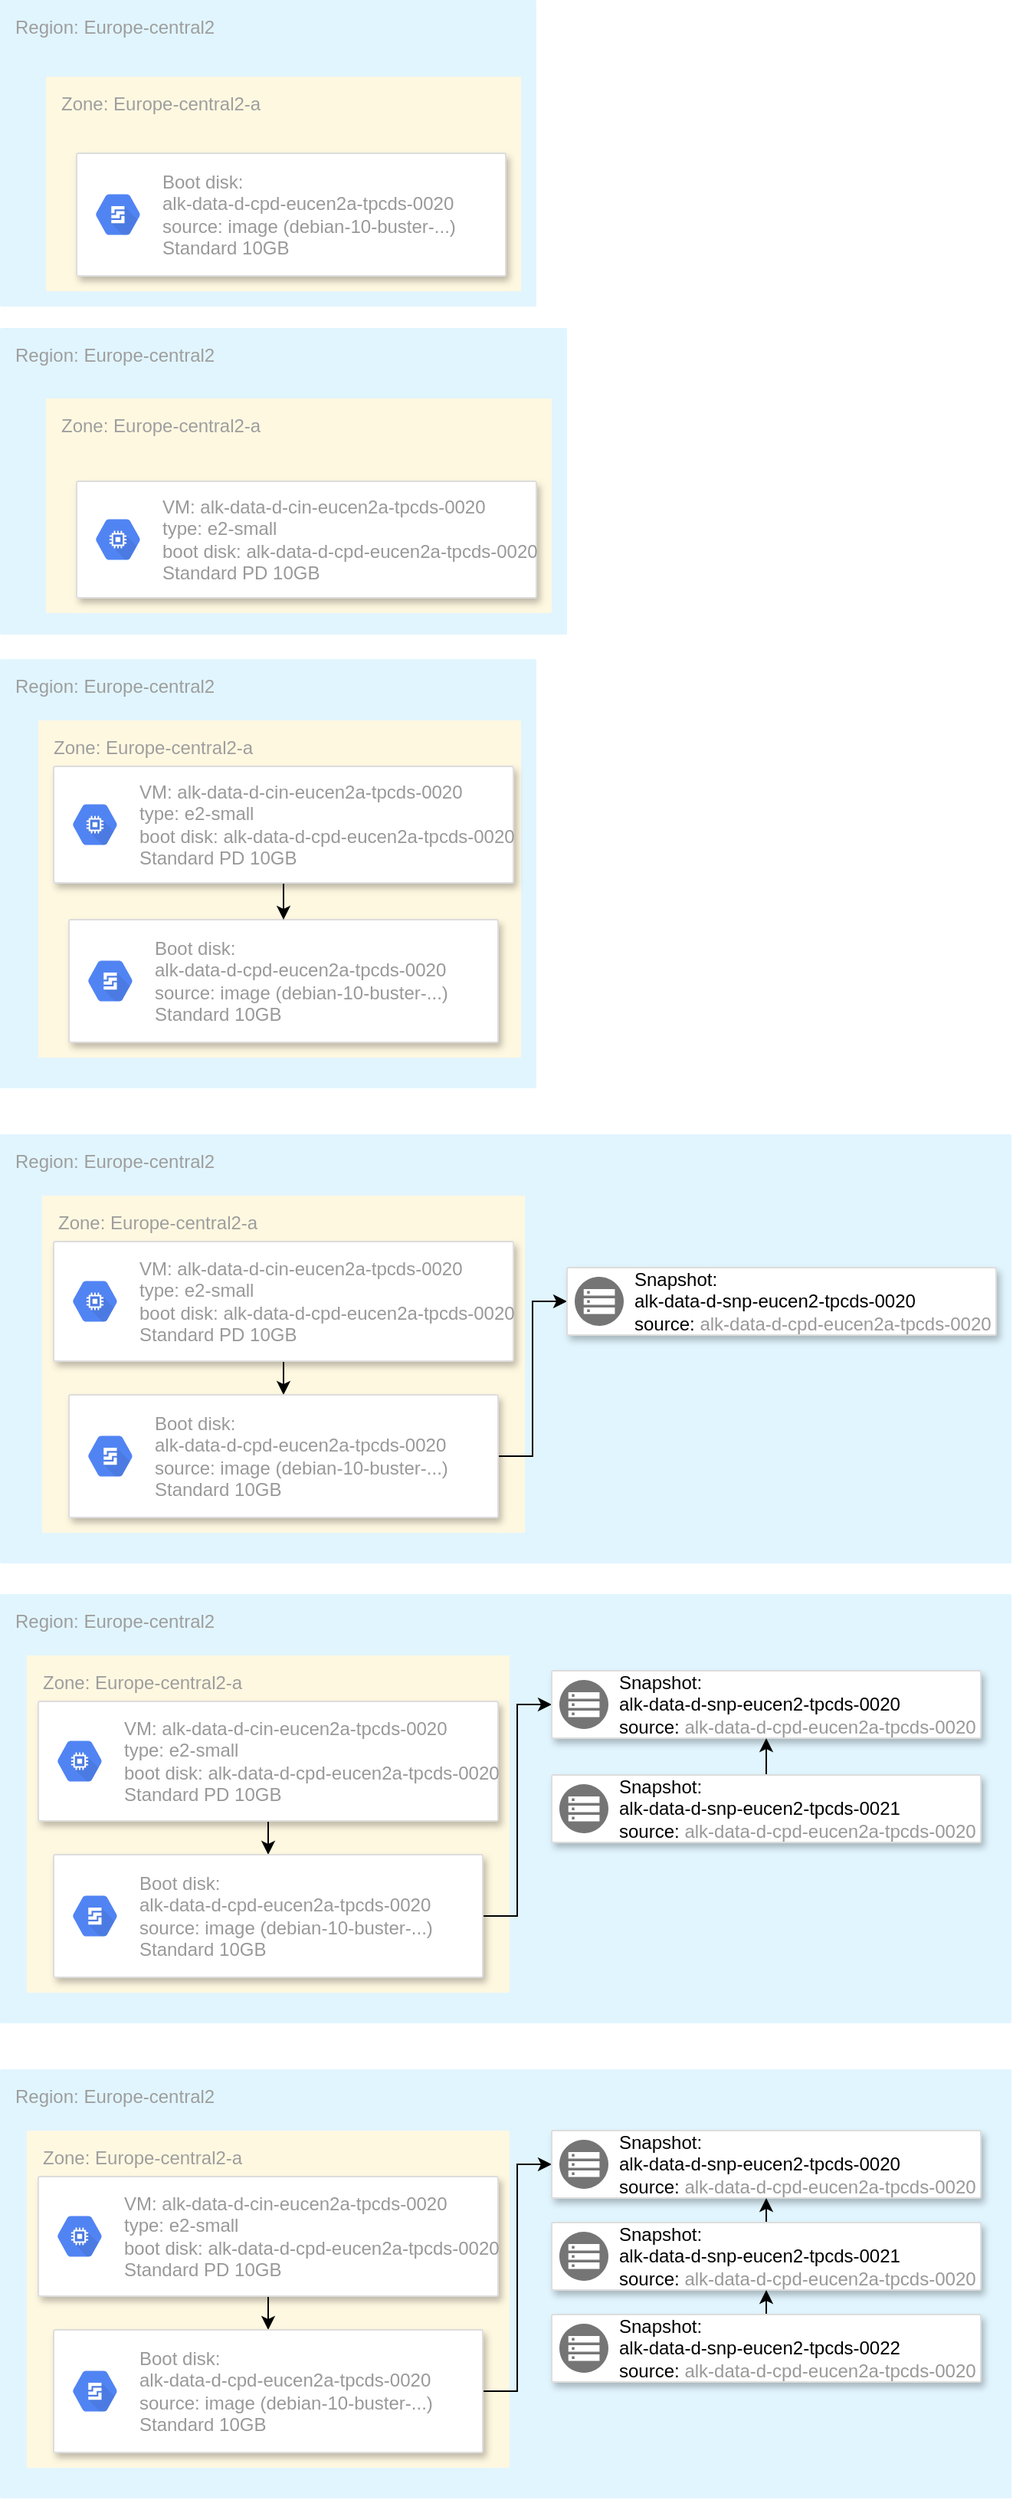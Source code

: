 <mxfile version="15.8.2" type="github">
  <diagram id="d1ab7348-05c3-a1e3-ca4d-12c340fd6b49" name="Page-1">
    <mxGraphModel dx="788" dy="430" grid="1" gridSize="10" guides="1" tooltips="1" connect="1" arrows="1" fold="1" page="1" pageScale="1" pageWidth="1169" pageHeight="827" background="none" math="0" shadow="0">
      <root>
        <mxCell id="0" />
        <mxCell id="1" parent="0" />
        <mxCell id="NmNOA1FG8dGIZ1jW33ae-191" value="Region: Europe-central2" style="sketch=0;points=[[0,0,0],[0.25,0,0],[0.5,0,0],[0.75,0,0],[1,0,0],[1,0.25,0],[1,0.5,0],[1,0.75,0],[1,1,0],[0.75,1,0],[0.5,1,0],[0.25,1,0],[0,1,0],[0,0.75,0],[0,0.5,0],[0,0.25,0]];rounded=1;absoluteArcSize=1;arcSize=2;html=1;strokeColor=none;gradientColor=none;shadow=0;dashed=0;fontSize=12;fontColor=#9E9E9E;align=left;verticalAlign=top;spacing=10;spacingTop=-4;fillColor=#E1F5FE;" vertex="1" parent="1">
          <mxGeometry x="20" y="100" width="350" height="200" as="geometry" />
        </mxCell>
        <mxCell id="NmNOA1FG8dGIZ1jW33ae-192" value="Zone: Europe-central2-a" style="sketch=0;points=[[0,0,0],[0.25,0,0],[0.5,0,0],[0.75,0,0],[1,0,0],[1,0.25,0],[1,0.5,0],[1,0.75,0],[1,1,0],[0.75,1,0],[0.5,1,0],[0.25,1,0],[0,1,0],[0,0.75,0],[0,0.5,0],[0,0.25,0]];rounded=1;absoluteArcSize=1;arcSize=2;html=1;strokeColor=none;gradientColor=none;shadow=0;dashed=0;fontSize=12;fontColor=#9E9E9E;align=left;verticalAlign=top;spacing=10;spacingTop=-4;fillColor=#FFF8E1;" vertex="1" parent="1">
          <mxGeometry x="50" y="150" width="310" height="140" as="geometry" />
        </mxCell>
        <mxCell id="NmNOA1FG8dGIZ1jW33ae-196" value="" style="strokeColor=#dddddd;shadow=1;strokeWidth=1;rounded=1;absoluteArcSize=1;arcSize=2;" vertex="1" parent="1">
          <mxGeometry x="70" y="200" width="280" height="80" as="geometry" />
        </mxCell>
        <mxCell id="NmNOA1FG8dGIZ1jW33ae-197" value="Boot disk:&lt;br&gt;alk-data-d-cpd-eucen2a-tpcds-0020&lt;br&gt;source: image (debian-10-buster-...)&lt;br&gt;Standard 10GB" style="sketch=0;dashed=0;connectable=0;html=1;fillColor=#5184F3;strokeColor=none;shape=mxgraph.gcp2.hexIcon;prIcon=persistent_disk;part=1;labelPosition=right;verticalLabelPosition=middle;align=left;verticalAlign=middle;spacingLeft=5;fontColor=#999999;fontSize=12;" vertex="1" parent="NmNOA1FG8dGIZ1jW33ae-196">
          <mxGeometry y="0.5" width="44" height="39" relative="1" as="geometry">
            <mxPoint x="5" y="-19.5" as="offset" />
          </mxGeometry>
        </mxCell>
        <mxCell id="NmNOA1FG8dGIZ1jW33ae-198" value="Region: Europe-central2" style="sketch=0;points=[[0,0,0],[0.25,0,0],[0.5,0,0],[0.75,0,0],[1,0,0],[1,0.25,0],[1,0.5,0],[1,0.75,0],[1,1,0],[0.75,1,0],[0.5,1,0],[0.25,1,0],[0,1,0],[0,0.75,0],[0,0.5,0],[0,0.25,0]];rounded=1;absoluteArcSize=1;arcSize=2;html=1;strokeColor=none;gradientColor=none;shadow=0;dashed=0;fontSize=12;fontColor=#9E9E9E;align=left;verticalAlign=top;spacing=10;spacingTop=-4;fillColor=#E1F5FE;" vertex="1" parent="1">
          <mxGeometry x="20" y="314" width="370" height="200" as="geometry" />
        </mxCell>
        <mxCell id="NmNOA1FG8dGIZ1jW33ae-199" value="Zone: Europe-central2-a" style="sketch=0;points=[[0,0,0],[0.25,0,0],[0.5,0,0],[0.75,0,0],[1,0,0],[1,0.25,0],[1,0.5,0],[1,0.75,0],[1,1,0],[0.75,1,0],[0.5,1,0],[0.25,1,0],[0,1,0],[0,0.75,0],[0,0.5,0],[0,0.25,0]];rounded=1;absoluteArcSize=1;arcSize=2;html=1;strokeColor=none;gradientColor=none;shadow=0;dashed=0;fontSize=12;fontColor=#9E9E9E;align=left;verticalAlign=top;spacing=10;spacingTop=-4;fillColor=#FFF8E1;" vertex="1" parent="1">
          <mxGeometry x="50" y="360" width="330" height="140" as="geometry" />
        </mxCell>
        <mxCell id="NmNOA1FG8dGIZ1jW33ae-201" value="" style="strokeColor=#dddddd;shadow=1;strokeWidth=1;rounded=1;absoluteArcSize=1;arcSize=2;" vertex="1" parent="1">
          <mxGeometry x="70" y="414" width="300" height="76" as="geometry" />
        </mxCell>
        <mxCell id="NmNOA1FG8dGIZ1jW33ae-202" value="VM: alk-data-d-cin-eucen2a-tpcds-0020&lt;br&gt;type: e2-small&lt;br&gt;boot disk:&amp;nbsp;alk-data-d-cpd-eucen2a-tpcds-0020&lt;br&gt;Standard PD 10GB" style="sketch=0;dashed=0;connectable=0;html=1;fillColor=#5184F3;strokeColor=none;shape=mxgraph.gcp2.hexIcon;prIcon=compute_engine;part=1;labelPosition=right;verticalLabelPosition=middle;align=left;verticalAlign=middle;spacingLeft=5;fontColor=#999999;fontSize=12;" vertex="1" parent="NmNOA1FG8dGIZ1jW33ae-201">
          <mxGeometry y="0.5" width="44" height="39" relative="1" as="geometry">
            <mxPoint x="5" y="-19.5" as="offset" />
          </mxGeometry>
        </mxCell>
        <mxCell id="NmNOA1FG8dGIZ1jW33ae-203" value="Region: Europe-central2" style="sketch=0;points=[[0,0,0],[0.25,0,0],[0.5,0,0],[0.75,0,0],[1,0,0],[1,0.25,0],[1,0.5,0],[1,0.75,0],[1,1,0],[0.75,1,0],[0.5,1,0],[0.25,1,0],[0,1,0],[0,0.75,0],[0,0.5,0],[0,0.25,0]];rounded=1;absoluteArcSize=1;arcSize=2;html=1;strokeColor=none;gradientColor=none;shadow=0;dashed=0;fontSize=12;fontColor=#9E9E9E;align=left;verticalAlign=top;spacing=10;spacingTop=-4;fillColor=#E1F5FE;" vertex="1" parent="1">
          <mxGeometry x="20" y="530" width="350" height="280" as="geometry" />
        </mxCell>
        <mxCell id="NmNOA1FG8dGIZ1jW33ae-204" value="Zone: Europe-central2-a" style="sketch=0;points=[[0,0,0],[0.25,0,0],[0.5,0,0],[0.75,0,0],[1,0,0],[1,0.25,0],[1,0.5,0],[1,0.75,0],[1,1,0],[0.75,1,0],[0.5,1,0],[0.25,1,0],[0,1,0],[0,0.75,0],[0,0.5,0],[0,0.25,0]];rounded=1;absoluteArcSize=1;arcSize=2;html=1;strokeColor=none;gradientColor=none;shadow=0;dashed=0;fontSize=12;fontColor=#9E9E9E;align=left;verticalAlign=top;spacing=10;spacingTop=-4;fillColor=#FFF8E1;" vertex="1" parent="1">
          <mxGeometry x="45" y="570" width="315" height="220" as="geometry" />
        </mxCell>
        <mxCell id="NmNOA1FG8dGIZ1jW33ae-207" value="" style="strokeColor=#dddddd;shadow=1;strokeWidth=1;rounded=1;absoluteArcSize=1;arcSize=2;" vertex="1" parent="1">
          <mxGeometry x="65" y="700" width="280" height="80" as="geometry" />
        </mxCell>
        <mxCell id="NmNOA1FG8dGIZ1jW33ae-208" value="Boot disk:&lt;br&gt;alk-data-d-cpd-eucen2a-tpcds-0020&lt;br&gt;source: image (debian-10-buster-...)&lt;br&gt;Standard 10GB" style="sketch=0;dashed=0;connectable=0;html=1;fillColor=#5184F3;strokeColor=none;shape=mxgraph.gcp2.hexIcon;prIcon=persistent_disk;part=1;labelPosition=right;verticalLabelPosition=middle;align=left;verticalAlign=middle;spacingLeft=5;fontColor=#999999;fontSize=12;" vertex="1" parent="NmNOA1FG8dGIZ1jW33ae-207">
          <mxGeometry y="0.5" width="44" height="39" relative="1" as="geometry">
            <mxPoint x="5" y="-19.5" as="offset" />
          </mxGeometry>
        </mxCell>
        <mxCell id="NmNOA1FG8dGIZ1jW33ae-211" style="edgeStyle=orthogonalEdgeStyle;rounded=0;orthogonalLoop=1;jettySize=auto;html=1;exitX=0.5;exitY=1;exitDx=0;exitDy=0;entryX=0.5;entryY=0;entryDx=0;entryDy=0;" edge="1" parent="1" source="NmNOA1FG8dGIZ1jW33ae-209" target="NmNOA1FG8dGIZ1jW33ae-207">
          <mxGeometry relative="1" as="geometry" />
        </mxCell>
        <mxCell id="NmNOA1FG8dGIZ1jW33ae-209" value="" style="strokeColor=#dddddd;shadow=1;strokeWidth=1;rounded=1;absoluteArcSize=1;arcSize=2;" vertex="1" parent="1">
          <mxGeometry x="55" y="600" width="300" height="76" as="geometry" />
        </mxCell>
        <mxCell id="NmNOA1FG8dGIZ1jW33ae-210" value="VM: alk-data-d-cin-eucen2a-tpcds-0020&lt;br&gt;type: e2-small&lt;br&gt;boot disk:&amp;nbsp;alk-data-d-cpd-eucen2a-tpcds-0020&lt;br&gt;Standard PD 10GB" style="sketch=0;dashed=0;connectable=0;html=1;fillColor=#5184F3;strokeColor=none;shape=mxgraph.gcp2.hexIcon;prIcon=compute_engine;part=1;labelPosition=right;verticalLabelPosition=middle;align=left;verticalAlign=middle;spacingLeft=5;fontColor=#999999;fontSize=12;" vertex="1" parent="NmNOA1FG8dGIZ1jW33ae-209">
          <mxGeometry y="0.5" width="44" height="39" relative="1" as="geometry">
            <mxPoint x="5" y="-19.5" as="offset" />
          </mxGeometry>
        </mxCell>
        <mxCell id="NmNOA1FG8dGIZ1jW33ae-212" value="Region: Europe-central2" style="sketch=0;points=[[0,0,0],[0.25,0,0],[0.5,0,0],[0.75,0,0],[1,0,0],[1,0.25,0],[1,0.5,0],[1,0.75,0],[1,1,0],[0.75,1,0],[0.5,1,0],[0.25,1,0],[0,1,0],[0,0.75,0],[0,0.5,0],[0,0.25,0]];rounded=1;absoluteArcSize=1;arcSize=2;html=1;strokeColor=none;gradientColor=none;shadow=0;dashed=0;fontSize=12;fontColor=#9E9E9E;align=left;verticalAlign=top;spacing=10;spacingTop=-4;fillColor=#E1F5FE;" vertex="1" parent="1">
          <mxGeometry x="20" y="840" width="660" height="280" as="geometry" />
        </mxCell>
        <mxCell id="NmNOA1FG8dGIZ1jW33ae-213" value="Zone: Europe-central2-a" style="sketch=0;points=[[0,0,0],[0.25,0,0],[0.5,0,0],[0.75,0,0],[1,0,0],[1,0.25,0],[1,0.5,0],[1,0.75,0],[1,1,0],[0.75,1,0],[0.5,1,0],[0.25,1,0],[0,1,0],[0,0.75,0],[0,0.5,0],[0,0.25,0]];rounded=1;absoluteArcSize=1;arcSize=2;html=1;strokeColor=none;gradientColor=none;shadow=0;dashed=0;fontSize=12;fontColor=#9E9E9E;align=left;verticalAlign=top;spacing=10;spacingTop=-4;fillColor=#FFF8E1;" vertex="1" parent="1">
          <mxGeometry x="47.5" y="880" width="315" height="220" as="geometry" />
        </mxCell>
        <mxCell id="NmNOA1FG8dGIZ1jW33ae-218" style="edgeStyle=orthogonalEdgeStyle;rounded=0;orthogonalLoop=1;jettySize=auto;html=1;exitX=0.5;exitY=1;exitDx=0;exitDy=0;entryX=0.5;entryY=0;entryDx=0;entryDy=0;" edge="1" parent="1" source="NmNOA1FG8dGIZ1jW33ae-214" target="NmNOA1FG8dGIZ1jW33ae-216">
          <mxGeometry relative="1" as="geometry" />
        </mxCell>
        <mxCell id="NmNOA1FG8dGIZ1jW33ae-214" value="" style="strokeColor=#dddddd;shadow=1;strokeWidth=1;rounded=1;absoluteArcSize=1;arcSize=2;" vertex="1" parent="1">
          <mxGeometry x="55" y="910" width="300" height="78" as="geometry" />
        </mxCell>
        <mxCell id="NmNOA1FG8dGIZ1jW33ae-215" value="VM: alk-data-d-cin-eucen2a-tpcds-0020&lt;br&gt;type: e2-small&lt;br&gt;boot disk:&amp;nbsp;alk-data-d-cpd-eucen2a-tpcds-0020&lt;br&gt;Standard PD 10GB" style="sketch=0;dashed=0;connectable=0;html=1;fillColor=#5184F3;strokeColor=none;shape=mxgraph.gcp2.hexIcon;prIcon=compute_engine;part=1;labelPosition=right;verticalLabelPosition=middle;align=left;verticalAlign=middle;spacingLeft=5;fontColor=#999999;fontSize=12;" vertex="1" parent="NmNOA1FG8dGIZ1jW33ae-214">
          <mxGeometry y="0.5" width="44" height="39" relative="1" as="geometry">
            <mxPoint x="5" y="-19.5" as="offset" />
          </mxGeometry>
        </mxCell>
        <mxCell id="NmNOA1FG8dGIZ1jW33ae-222" style="edgeStyle=orthogonalEdgeStyle;rounded=0;orthogonalLoop=1;jettySize=auto;html=1;exitX=1;exitY=0.5;exitDx=0;exitDy=0;entryX=0;entryY=0.5;entryDx=0;entryDy=0;" edge="1" parent="1" source="NmNOA1FG8dGIZ1jW33ae-216" target="NmNOA1FG8dGIZ1jW33ae-219">
          <mxGeometry relative="1" as="geometry" />
        </mxCell>
        <mxCell id="NmNOA1FG8dGIZ1jW33ae-216" value="" style="strokeColor=#dddddd;shadow=1;strokeWidth=1;rounded=1;absoluteArcSize=1;arcSize=2;" vertex="1" parent="1">
          <mxGeometry x="65" y="1010" width="280" height="80" as="geometry" />
        </mxCell>
        <mxCell id="NmNOA1FG8dGIZ1jW33ae-217" value="Boot disk:&lt;br&gt;alk-data-d-cpd-eucen2a-tpcds-0020&lt;br&gt;source: image (debian-10-buster-...)&lt;br&gt;Standard 10GB" style="sketch=0;dashed=0;connectable=0;html=1;fillColor=#5184F3;strokeColor=none;shape=mxgraph.gcp2.hexIcon;prIcon=persistent_disk;part=1;labelPosition=right;verticalLabelPosition=middle;align=left;verticalAlign=middle;spacingLeft=5;fontColor=#999999;fontSize=12;" vertex="1" parent="NmNOA1FG8dGIZ1jW33ae-216">
          <mxGeometry y="0.5" width="44" height="39" relative="1" as="geometry">
            <mxPoint x="5" y="-19.5" as="offset" />
          </mxGeometry>
        </mxCell>
        <mxCell id="NmNOA1FG8dGIZ1jW33ae-219" value="" style="strokeColor=#dddddd;shadow=1;strokeWidth=1;rounded=1;absoluteArcSize=1;arcSize=2;" vertex="1" parent="1">
          <mxGeometry x="390" y="927" width="280" height="44" as="geometry" />
        </mxCell>
        <mxCell id="NmNOA1FG8dGIZ1jW33ae-220" value="Snapshot:&lt;br&gt;alk-data-d-snp-eucen2-tpcds-0020&lt;br&gt;source:&amp;nbsp;&lt;span style=&quot;color: rgb(153 , 153 , 153)&quot;&gt;alk-data-d-cpd-eucen2a-tpcds-0020&lt;/span&gt;" style="sketch=0;dashed=0;connectable=0;html=1;fillColor=#757575;strokeColor=none;shape=mxgraph.gcp2.persistent_disk_snapshot;part=1;labelPosition=right;verticalLabelPosition=middle;align=left;verticalAlign=middle;spacingLeft=5;fontSize=12;" vertex="1" parent="NmNOA1FG8dGIZ1jW33ae-219">
          <mxGeometry y="0.5" width="32" height="32" relative="1" as="geometry">
            <mxPoint x="5" y="-16" as="offset" />
          </mxGeometry>
        </mxCell>
        <mxCell id="NmNOA1FG8dGIZ1jW33ae-223" value="Region: Europe-central2" style="sketch=0;points=[[0,0,0],[0.25,0,0],[0.5,0,0],[0.75,0,0],[1,0,0],[1,0.25,0],[1,0.5,0],[1,0.75,0],[1,1,0],[0.75,1,0],[0.5,1,0],[0.25,1,0],[0,1,0],[0,0.75,0],[0,0.5,0],[0,0.25,0]];rounded=1;absoluteArcSize=1;arcSize=2;html=1;strokeColor=none;gradientColor=none;shadow=0;dashed=0;fontSize=12;fontColor=#9E9E9E;align=left;verticalAlign=top;spacing=10;spacingTop=-4;fillColor=#E1F5FE;" vertex="1" parent="1">
          <mxGeometry x="20" y="1140" width="660" height="280" as="geometry" />
        </mxCell>
        <mxCell id="NmNOA1FG8dGIZ1jW33ae-224" value="Zone: Europe-central2-a" style="sketch=0;points=[[0,0,0],[0.25,0,0],[0.5,0,0],[0.75,0,0],[1,0,0],[1,0.25,0],[1,0.5,0],[1,0.75,0],[1,1,0],[0.75,1,0],[0.5,1,0],[0.25,1,0],[0,1,0],[0,0.75,0],[0,0.5,0],[0,0.25,0]];rounded=1;absoluteArcSize=1;arcSize=2;html=1;strokeColor=none;gradientColor=none;shadow=0;dashed=0;fontSize=12;fontColor=#9E9E9E;align=left;verticalAlign=top;spacing=10;spacingTop=-4;fillColor=#FFF8E1;" vertex="1" parent="1">
          <mxGeometry x="37.5" y="1180" width="315" height="220" as="geometry" />
        </mxCell>
        <mxCell id="NmNOA1FG8dGIZ1jW33ae-231" style="edgeStyle=orthogonalEdgeStyle;rounded=0;orthogonalLoop=1;jettySize=auto;html=1;exitX=0.5;exitY=1;exitDx=0;exitDy=0;entryX=0.5;entryY=0;entryDx=0;entryDy=0;" edge="1" parent="1" source="NmNOA1FG8dGIZ1jW33ae-225" target="NmNOA1FG8dGIZ1jW33ae-227">
          <mxGeometry relative="1" as="geometry" />
        </mxCell>
        <mxCell id="NmNOA1FG8dGIZ1jW33ae-225" value="" style="strokeColor=#dddddd;shadow=1;strokeWidth=1;rounded=1;absoluteArcSize=1;arcSize=2;" vertex="1" parent="1">
          <mxGeometry x="45" y="1210" width="300" height="78" as="geometry" />
        </mxCell>
        <mxCell id="NmNOA1FG8dGIZ1jW33ae-226" value="VM: alk-data-d-cin-eucen2a-tpcds-0020&lt;br&gt;type: e2-small&lt;br&gt;boot disk:&amp;nbsp;alk-data-d-cpd-eucen2a-tpcds-0020&lt;br&gt;Standard PD 10GB" style="sketch=0;dashed=0;connectable=0;html=1;fillColor=#5184F3;strokeColor=none;shape=mxgraph.gcp2.hexIcon;prIcon=compute_engine;part=1;labelPosition=right;verticalLabelPosition=middle;align=left;verticalAlign=middle;spacingLeft=5;fontColor=#999999;fontSize=12;" vertex="1" parent="NmNOA1FG8dGIZ1jW33ae-225">
          <mxGeometry y="0.5" width="44" height="39" relative="1" as="geometry">
            <mxPoint x="5" y="-19.5" as="offset" />
          </mxGeometry>
        </mxCell>
        <mxCell id="NmNOA1FG8dGIZ1jW33ae-232" style="edgeStyle=orthogonalEdgeStyle;rounded=0;orthogonalLoop=1;jettySize=auto;html=1;exitX=1;exitY=0.5;exitDx=0;exitDy=0;entryX=0;entryY=0.5;entryDx=0;entryDy=0;" edge="1" parent="1" source="NmNOA1FG8dGIZ1jW33ae-227" target="NmNOA1FG8dGIZ1jW33ae-229">
          <mxGeometry relative="1" as="geometry" />
        </mxCell>
        <mxCell id="NmNOA1FG8dGIZ1jW33ae-227" value="" style="strokeColor=#dddddd;shadow=1;strokeWidth=1;rounded=1;absoluteArcSize=1;arcSize=2;" vertex="1" parent="1">
          <mxGeometry x="55" y="1310" width="280" height="80" as="geometry" />
        </mxCell>
        <mxCell id="NmNOA1FG8dGIZ1jW33ae-228" value="Boot disk:&lt;br&gt;alk-data-d-cpd-eucen2a-tpcds-0020&lt;br&gt;source: image (debian-10-buster-...)&lt;br&gt;Standard 10GB" style="sketch=0;dashed=0;connectable=0;html=1;fillColor=#5184F3;strokeColor=none;shape=mxgraph.gcp2.hexIcon;prIcon=persistent_disk;part=1;labelPosition=right;verticalLabelPosition=middle;align=left;verticalAlign=middle;spacingLeft=5;fontColor=#999999;fontSize=12;" vertex="1" parent="NmNOA1FG8dGIZ1jW33ae-227">
          <mxGeometry y="0.5" width="44" height="39" relative="1" as="geometry">
            <mxPoint x="5" y="-19.5" as="offset" />
          </mxGeometry>
        </mxCell>
        <mxCell id="NmNOA1FG8dGIZ1jW33ae-229" value="" style="strokeColor=#dddddd;shadow=1;strokeWidth=1;rounded=1;absoluteArcSize=1;arcSize=2;" vertex="1" parent="1">
          <mxGeometry x="380" y="1190" width="280" height="44" as="geometry" />
        </mxCell>
        <mxCell id="NmNOA1FG8dGIZ1jW33ae-230" value="Snapshot:&lt;br&gt;alk-data-d-snp-eucen2-tpcds-0020&lt;br&gt;source:&amp;nbsp;&lt;span style=&quot;color: rgb(153 , 153 , 153)&quot;&gt;alk-data-d-cpd-eucen2a-tpcds-0020&lt;/span&gt;" style="sketch=0;dashed=0;connectable=0;html=1;fillColor=#757575;strokeColor=none;shape=mxgraph.gcp2.persistent_disk_snapshot;part=1;labelPosition=right;verticalLabelPosition=middle;align=left;verticalAlign=middle;spacingLeft=5;fontSize=12;" vertex="1" parent="NmNOA1FG8dGIZ1jW33ae-229">
          <mxGeometry y="0.5" width="32" height="32" relative="1" as="geometry">
            <mxPoint x="5" y="-16" as="offset" />
          </mxGeometry>
        </mxCell>
        <mxCell id="NmNOA1FG8dGIZ1jW33ae-235" style="edgeStyle=orthogonalEdgeStyle;rounded=0;orthogonalLoop=1;jettySize=auto;html=1;exitX=0.5;exitY=0;exitDx=0;exitDy=0;entryX=0.5;entryY=1;entryDx=0;entryDy=0;" edge="1" parent="1" source="NmNOA1FG8dGIZ1jW33ae-233" target="NmNOA1FG8dGIZ1jW33ae-229">
          <mxGeometry relative="1" as="geometry" />
        </mxCell>
        <mxCell id="NmNOA1FG8dGIZ1jW33ae-233" value="" style="strokeColor=#dddddd;shadow=1;strokeWidth=1;rounded=1;absoluteArcSize=1;arcSize=2;" vertex="1" parent="1">
          <mxGeometry x="380" y="1258" width="280" height="44" as="geometry" />
        </mxCell>
        <mxCell id="NmNOA1FG8dGIZ1jW33ae-234" value="Snapshot:&lt;br&gt;alk-data-d-snp-eucen2-tpcds-0021&lt;br&gt;source:&amp;nbsp;&lt;span style=&quot;color: rgb(153 , 153 , 153)&quot;&gt;alk-data-d-cpd-eucen2a-tpcds-0020&lt;/span&gt;" style="sketch=0;dashed=0;connectable=0;html=1;fillColor=#757575;strokeColor=none;shape=mxgraph.gcp2.persistent_disk_snapshot;part=1;labelPosition=right;verticalLabelPosition=middle;align=left;verticalAlign=middle;spacingLeft=5;fontSize=12;" vertex="1" parent="NmNOA1FG8dGIZ1jW33ae-233">
          <mxGeometry y="0.5" width="32" height="32" relative="1" as="geometry">
            <mxPoint x="5" y="-16" as="offset" />
          </mxGeometry>
        </mxCell>
        <mxCell id="NmNOA1FG8dGIZ1jW33ae-236" value="Region: Europe-central2" style="sketch=0;points=[[0,0,0],[0.25,0,0],[0.5,0,0],[0.75,0,0],[1,0,0],[1,0.25,0],[1,0.5,0],[1,0.75,0],[1,1,0],[0.75,1,0],[0.5,1,0],[0.25,1,0],[0,1,0],[0,0.75,0],[0,0.5,0],[0,0.25,0]];rounded=1;absoluteArcSize=1;arcSize=2;html=1;strokeColor=none;gradientColor=none;shadow=0;dashed=0;fontSize=12;fontColor=#9E9E9E;align=left;verticalAlign=top;spacing=10;spacingTop=-4;fillColor=#E1F5FE;" vertex="1" parent="1">
          <mxGeometry x="20" y="1450" width="660" height="280" as="geometry" />
        </mxCell>
        <mxCell id="NmNOA1FG8dGIZ1jW33ae-237" value="Zone: Europe-central2-a" style="sketch=0;points=[[0,0,0],[0.25,0,0],[0.5,0,0],[0.75,0,0],[1,0,0],[1,0.25,0],[1,0.5,0],[1,0.75,0],[1,1,0],[0.75,1,0],[0.5,1,0],[0.25,1,0],[0,1,0],[0,0.75,0],[0,0.5,0],[0,0.25,0]];rounded=1;absoluteArcSize=1;arcSize=2;html=1;strokeColor=none;gradientColor=none;shadow=0;dashed=0;fontSize=12;fontColor=#9E9E9E;align=left;verticalAlign=top;spacing=10;spacingTop=-4;fillColor=#FFF8E1;" vertex="1" parent="1">
          <mxGeometry x="37.5" y="1490" width="315" height="220" as="geometry" />
        </mxCell>
        <mxCell id="NmNOA1FG8dGIZ1jW33ae-251" style="edgeStyle=orthogonalEdgeStyle;rounded=0;orthogonalLoop=1;jettySize=auto;html=1;exitX=0.5;exitY=1;exitDx=0;exitDy=0;" edge="1" parent="1" source="NmNOA1FG8dGIZ1jW33ae-238" target="NmNOA1FG8dGIZ1jW33ae-240">
          <mxGeometry relative="1" as="geometry" />
        </mxCell>
        <mxCell id="NmNOA1FG8dGIZ1jW33ae-238" value="" style="strokeColor=#dddddd;shadow=1;strokeWidth=1;rounded=1;absoluteArcSize=1;arcSize=2;" vertex="1" parent="1">
          <mxGeometry x="45" y="1520" width="300" height="78" as="geometry" />
        </mxCell>
        <mxCell id="NmNOA1FG8dGIZ1jW33ae-239" value="VM: alk-data-d-cin-eucen2a-tpcds-0020&lt;br&gt;type: e2-small&lt;br&gt;boot disk:&amp;nbsp;alk-data-d-cpd-eucen2a-tpcds-0020&lt;br&gt;Standard PD 10GB" style="sketch=0;dashed=0;connectable=0;html=1;fillColor=#5184F3;strokeColor=none;shape=mxgraph.gcp2.hexIcon;prIcon=compute_engine;part=1;labelPosition=right;verticalLabelPosition=middle;align=left;verticalAlign=middle;spacingLeft=5;fontColor=#999999;fontSize=12;" vertex="1" parent="NmNOA1FG8dGIZ1jW33ae-238">
          <mxGeometry y="0.5" width="44" height="39" relative="1" as="geometry">
            <mxPoint x="5" y="-19.5" as="offset" />
          </mxGeometry>
        </mxCell>
        <mxCell id="NmNOA1FG8dGIZ1jW33ae-250" style="edgeStyle=orthogonalEdgeStyle;rounded=0;orthogonalLoop=1;jettySize=auto;html=1;exitX=1;exitY=0.5;exitDx=0;exitDy=0;entryX=0;entryY=0.5;entryDx=0;entryDy=0;" edge="1" parent="1" source="NmNOA1FG8dGIZ1jW33ae-240" target="NmNOA1FG8dGIZ1jW33ae-242">
          <mxGeometry relative="1" as="geometry" />
        </mxCell>
        <mxCell id="NmNOA1FG8dGIZ1jW33ae-240" value="" style="strokeColor=#dddddd;shadow=1;strokeWidth=1;rounded=1;absoluteArcSize=1;arcSize=2;" vertex="1" parent="1">
          <mxGeometry x="55" y="1620" width="280" height="80" as="geometry" />
        </mxCell>
        <mxCell id="NmNOA1FG8dGIZ1jW33ae-241" value="Boot disk:&lt;br&gt;alk-data-d-cpd-eucen2a-tpcds-0020&lt;br&gt;source: image (debian-10-buster-...)&lt;br&gt;Standard 10GB" style="sketch=0;dashed=0;connectable=0;html=1;fillColor=#5184F3;strokeColor=none;shape=mxgraph.gcp2.hexIcon;prIcon=persistent_disk;part=1;labelPosition=right;verticalLabelPosition=middle;align=left;verticalAlign=middle;spacingLeft=5;fontColor=#999999;fontSize=12;" vertex="1" parent="NmNOA1FG8dGIZ1jW33ae-240">
          <mxGeometry y="0.5" width="44" height="39" relative="1" as="geometry">
            <mxPoint x="5" y="-19.5" as="offset" />
          </mxGeometry>
        </mxCell>
        <mxCell id="NmNOA1FG8dGIZ1jW33ae-242" value="" style="strokeColor=#dddddd;shadow=1;strokeWidth=1;rounded=1;absoluteArcSize=1;arcSize=2;" vertex="1" parent="1">
          <mxGeometry x="380" y="1490" width="280" height="44" as="geometry" />
        </mxCell>
        <mxCell id="NmNOA1FG8dGIZ1jW33ae-243" value="Snapshot:&lt;br&gt;alk-data-d-snp-eucen2-tpcds-0020&lt;br&gt;source:&amp;nbsp;&lt;span style=&quot;color: rgb(153 , 153 , 153)&quot;&gt;alk-data-d-cpd-eucen2a-tpcds-0020&lt;/span&gt;" style="sketch=0;dashed=0;connectable=0;html=1;fillColor=#757575;strokeColor=none;shape=mxgraph.gcp2.persistent_disk_snapshot;part=1;labelPosition=right;verticalLabelPosition=middle;align=left;verticalAlign=middle;spacingLeft=5;fontSize=12;" vertex="1" parent="NmNOA1FG8dGIZ1jW33ae-242">
          <mxGeometry y="0.5" width="32" height="32" relative="1" as="geometry">
            <mxPoint x="5" y="-16" as="offset" />
          </mxGeometry>
        </mxCell>
        <mxCell id="NmNOA1FG8dGIZ1jW33ae-248" style="edgeStyle=orthogonalEdgeStyle;rounded=0;orthogonalLoop=1;jettySize=auto;html=1;exitX=0.5;exitY=0;exitDx=0;exitDy=0;entryX=0.5;entryY=1;entryDx=0;entryDy=0;" edge="1" parent="1" source="NmNOA1FG8dGIZ1jW33ae-244" target="NmNOA1FG8dGIZ1jW33ae-242">
          <mxGeometry relative="1" as="geometry" />
        </mxCell>
        <mxCell id="NmNOA1FG8dGIZ1jW33ae-244" value="" style="strokeColor=#dddddd;shadow=1;strokeWidth=1;rounded=1;absoluteArcSize=1;arcSize=2;" vertex="1" parent="1">
          <mxGeometry x="380" y="1550" width="280" height="44" as="geometry" />
        </mxCell>
        <mxCell id="NmNOA1FG8dGIZ1jW33ae-245" value="Snapshot:&lt;br&gt;alk-data-d-snp-eucen2-tpcds-0021&lt;br&gt;source:&amp;nbsp;&lt;span style=&quot;color: rgb(153 , 153 , 153)&quot;&gt;alk-data-d-cpd-eucen2a-tpcds-0020&lt;/span&gt;" style="sketch=0;dashed=0;connectable=0;html=1;fillColor=#757575;strokeColor=none;shape=mxgraph.gcp2.persistent_disk_snapshot;part=1;labelPosition=right;verticalLabelPosition=middle;align=left;verticalAlign=middle;spacingLeft=5;fontSize=12;" vertex="1" parent="NmNOA1FG8dGIZ1jW33ae-244">
          <mxGeometry y="0.5" width="32" height="32" relative="1" as="geometry">
            <mxPoint x="5" y="-16" as="offset" />
          </mxGeometry>
        </mxCell>
        <mxCell id="NmNOA1FG8dGIZ1jW33ae-249" style="edgeStyle=orthogonalEdgeStyle;rounded=0;orthogonalLoop=1;jettySize=auto;html=1;exitX=0.5;exitY=0;exitDx=0;exitDy=0;entryX=0.5;entryY=1;entryDx=0;entryDy=0;" edge="1" parent="1" source="NmNOA1FG8dGIZ1jW33ae-246" target="NmNOA1FG8dGIZ1jW33ae-244">
          <mxGeometry relative="1" as="geometry" />
        </mxCell>
        <mxCell id="NmNOA1FG8dGIZ1jW33ae-246" value="" style="strokeColor=#dddddd;shadow=1;strokeWidth=1;rounded=1;absoluteArcSize=1;arcSize=2;" vertex="1" parent="1">
          <mxGeometry x="380" y="1610" width="280" height="44" as="geometry" />
        </mxCell>
        <mxCell id="NmNOA1FG8dGIZ1jW33ae-247" value="Snapshot:&lt;br&gt;alk-data-d-snp-eucen2-tpcds-0022&lt;br&gt;source:&amp;nbsp;&lt;span style=&quot;color: rgb(153 , 153 , 153)&quot;&gt;alk-data-d-cpd-eucen2a-tpcds-0020&lt;/span&gt;" style="sketch=0;dashed=0;connectable=0;html=1;fillColor=#757575;strokeColor=none;shape=mxgraph.gcp2.persistent_disk_snapshot;part=1;labelPosition=right;verticalLabelPosition=middle;align=left;verticalAlign=middle;spacingLeft=5;fontSize=12;" vertex="1" parent="NmNOA1FG8dGIZ1jW33ae-246">
          <mxGeometry y="0.5" width="32" height="32" relative="1" as="geometry">
            <mxPoint x="5" y="-16" as="offset" />
          </mxGeometry>
        </mxCell>
      </root>
    </mxGraphModel>
  </diagram>
</mxfile>
